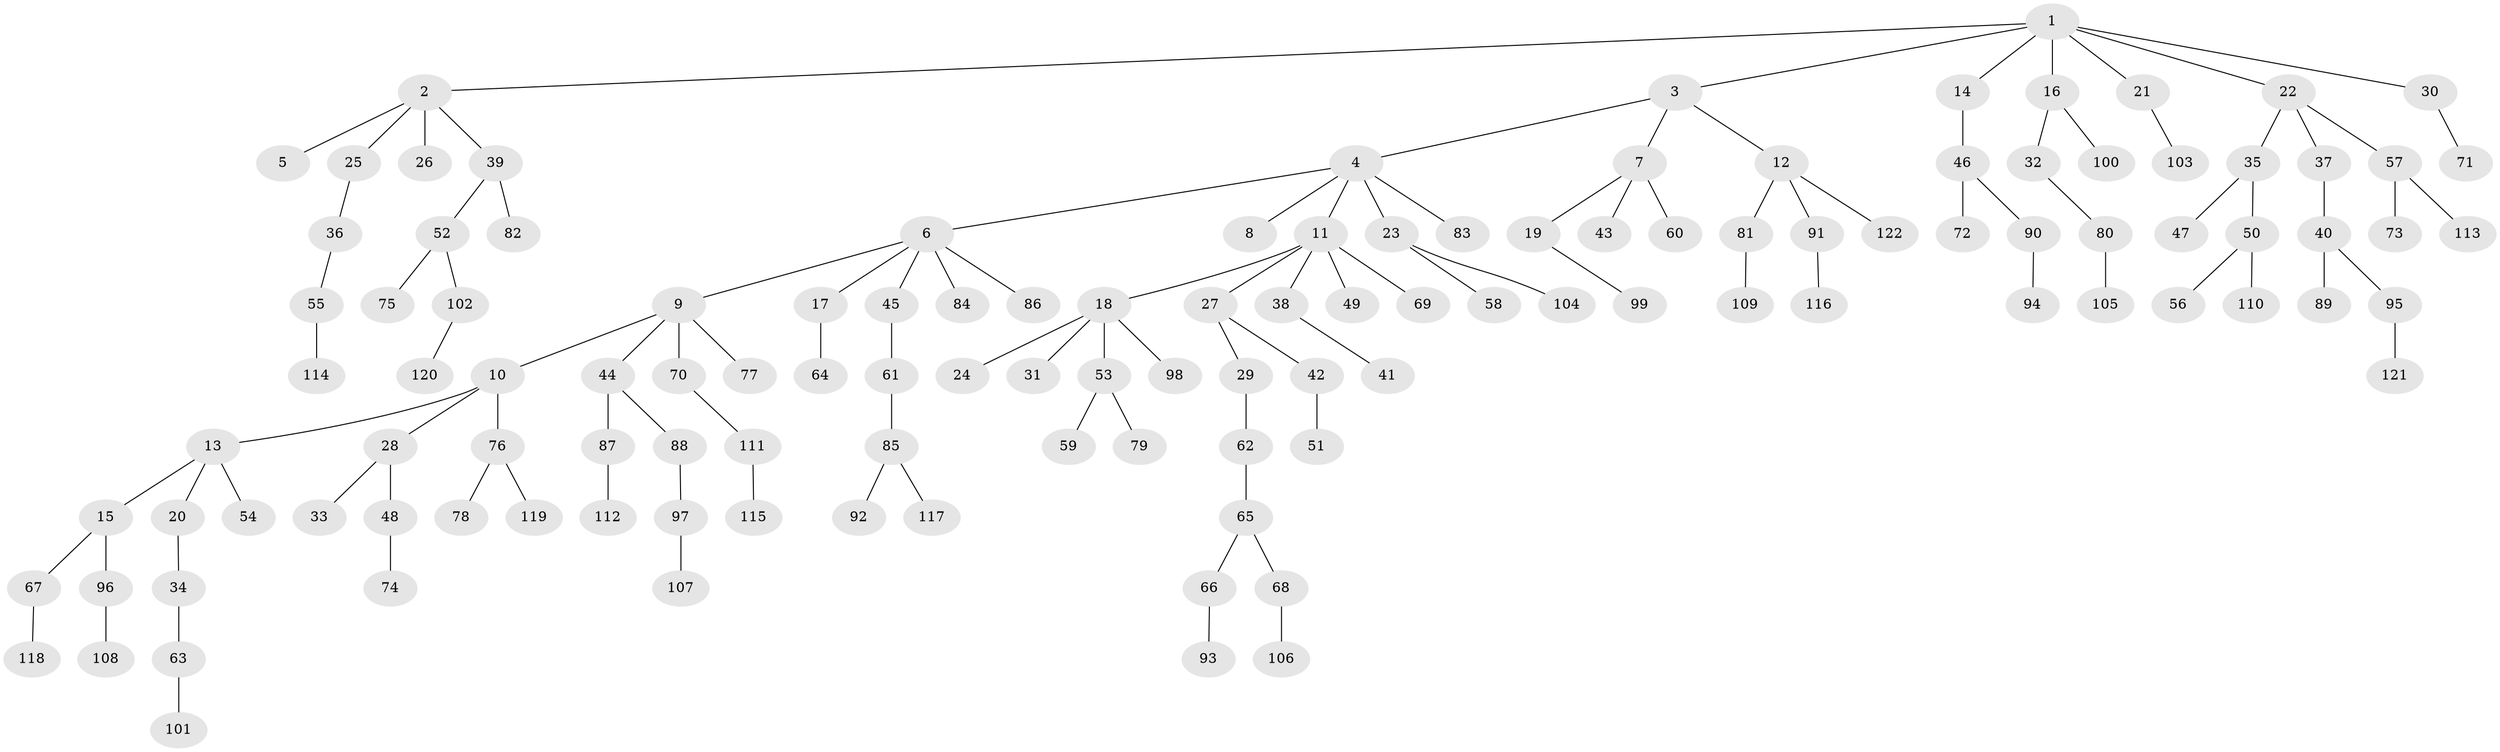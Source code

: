 // Generated by graph-tools (version 1.1) at 2025/15/03/09/25 04:15:24]
// undirected, 122 vertices, 121 edges
graph export_dot {
graph [start="1"]
  node [color=gray90,style=filled];
  1;
  2;
  3;
  4;
  5;
  6;
  7;
  8;
  9;
  10;
  11;
  12;
  13;
  14;
  15;
  16;
  17;
  18;
  19;
  20;
  21;
  22;
  23;
  24;
  25;
  26;
  27;
  28;
  29;
  30;
  31;
  32;
  33;
  34;
  35;
  36;
  37;
  38;
  39;
  40;
  41;
  42;
  43;
  44;
  45;
  46;
  47;
  48;
  49;
  50;
  51;
  52;
  53;
  54;
  55;
  56;
  57;
  58;
  59;
  60;
  61;
  62;
  63;
  64;
  65;
  66;
  67;
  68;
  69;
  70;
  71;
  72;
  73;
  74;
  75;
  76;
  77;
  78;
  79;
  80;
  81;
  82;
  83;
  84;
  85;
  86;
  87;
  88;
  89;
  90;
  91;
  92;
  93;
  94;
  95;
  96;
  97;
  98;
  99;
  100;
  101;
  102;
  103;
  104;
  105;
  106;
  107;
  108;
  109;
  110;
  111;
  112;
  113;
  114;
  115;
  116;
  117;
  118;
  119;
  120;
  121;
  122;
  1 -- 2;
  1 -- 3;
  1 -- 14;
  1 -- 16;
  1 -- 21;
  1 -- 22;
  1 -- 30;
  2 -- 5;
  2 -- 25;
  2 -- 26;
  2 -- 39;
  3 -- 4;
  3 -- 7;
  3 -- 12;
  4 -- 6;
  4 -- 8;
  4 -- 11;
  4 -- 23;
  4 -- 83;
  6 -- 9;
  6 -- 17;
  6 -- 45;
  6 -- 84;
  6 -- 86;
  7 -- 19;
  7 -- 43;
  7 -- 60;
  9 -- 10;
  9 -- 44;
  9 -- 70;
  9 -- 77;
  10 -- 13;
  10 -- 28;
  10 -- 76;
  11 -- 18;
  11 -- 27;
  11 -- 38;
  11 -- 49;
  11 -- 69;
  12 -- 81;
  12 -- 91;
  12 -- 122;
  13 -- 15;
  13 -- 20;
  13 -- 54;
  14 -- 46;
  15 -- 67;
  15 -- 96;
  16 -- 32;
  16 -- 100;
  17 -- 64;
  18 -- 24;
  18 -- 31;
  18 -- 53;
  18 -- 98;
  19 -- 99;
  20 -- 34;
  21 -- 103;
  22 -- 35;
  22 -- 37;
  22 -- 57;
  23 -- 58;
  23 -- 104;
  25 -- 36;
  27 -- 29;
  27 -- 42;
  28 -- 33;
  28 -- 48;
  29 -- 62;
  30 -- 71;
  32 -- 80;
  34 -- 63;
  35 -- 47;
  35 -- 50;
  36 -- 55;
  37 -- 40;
  38 -- 41;
  39 -- 52;
  39 -- 82;
  40 -- 89;
  40 -- 95;
  42 -- 51;
  44 -- 87;
  44 -- 88;
  45 -- 61;
  46 -- 72;
  46 -- 90;
  48 -- 74;
  50 -- 56;
  50 -- 110;
  52 -- 75;
  52 -- 102;
  53 -- 59;
  53 -- 79;
  55 -- 114;
  57 -- 73;
  57 -- 113;
  61 -- 85;
  62 -- 65;
  63 -- 101;
  65 -- 66;
  65 -- 68;
  66 -- 93;
  67 -- 118;
  68 -- 106;
  70 -- 111;
  76 -- 78;
  76 -- 119;
  80 -- 105;
  81 -- 109;
  85 -- 92;
  85 -- 117;
  87 -- 112;
  88 -- 97;
  90 -- 94;
  91 -- 116;
  95 -- 121;
  96 -- 108;
  97 -- 107;
  102 -- 120;
  111 -- 115;
}
